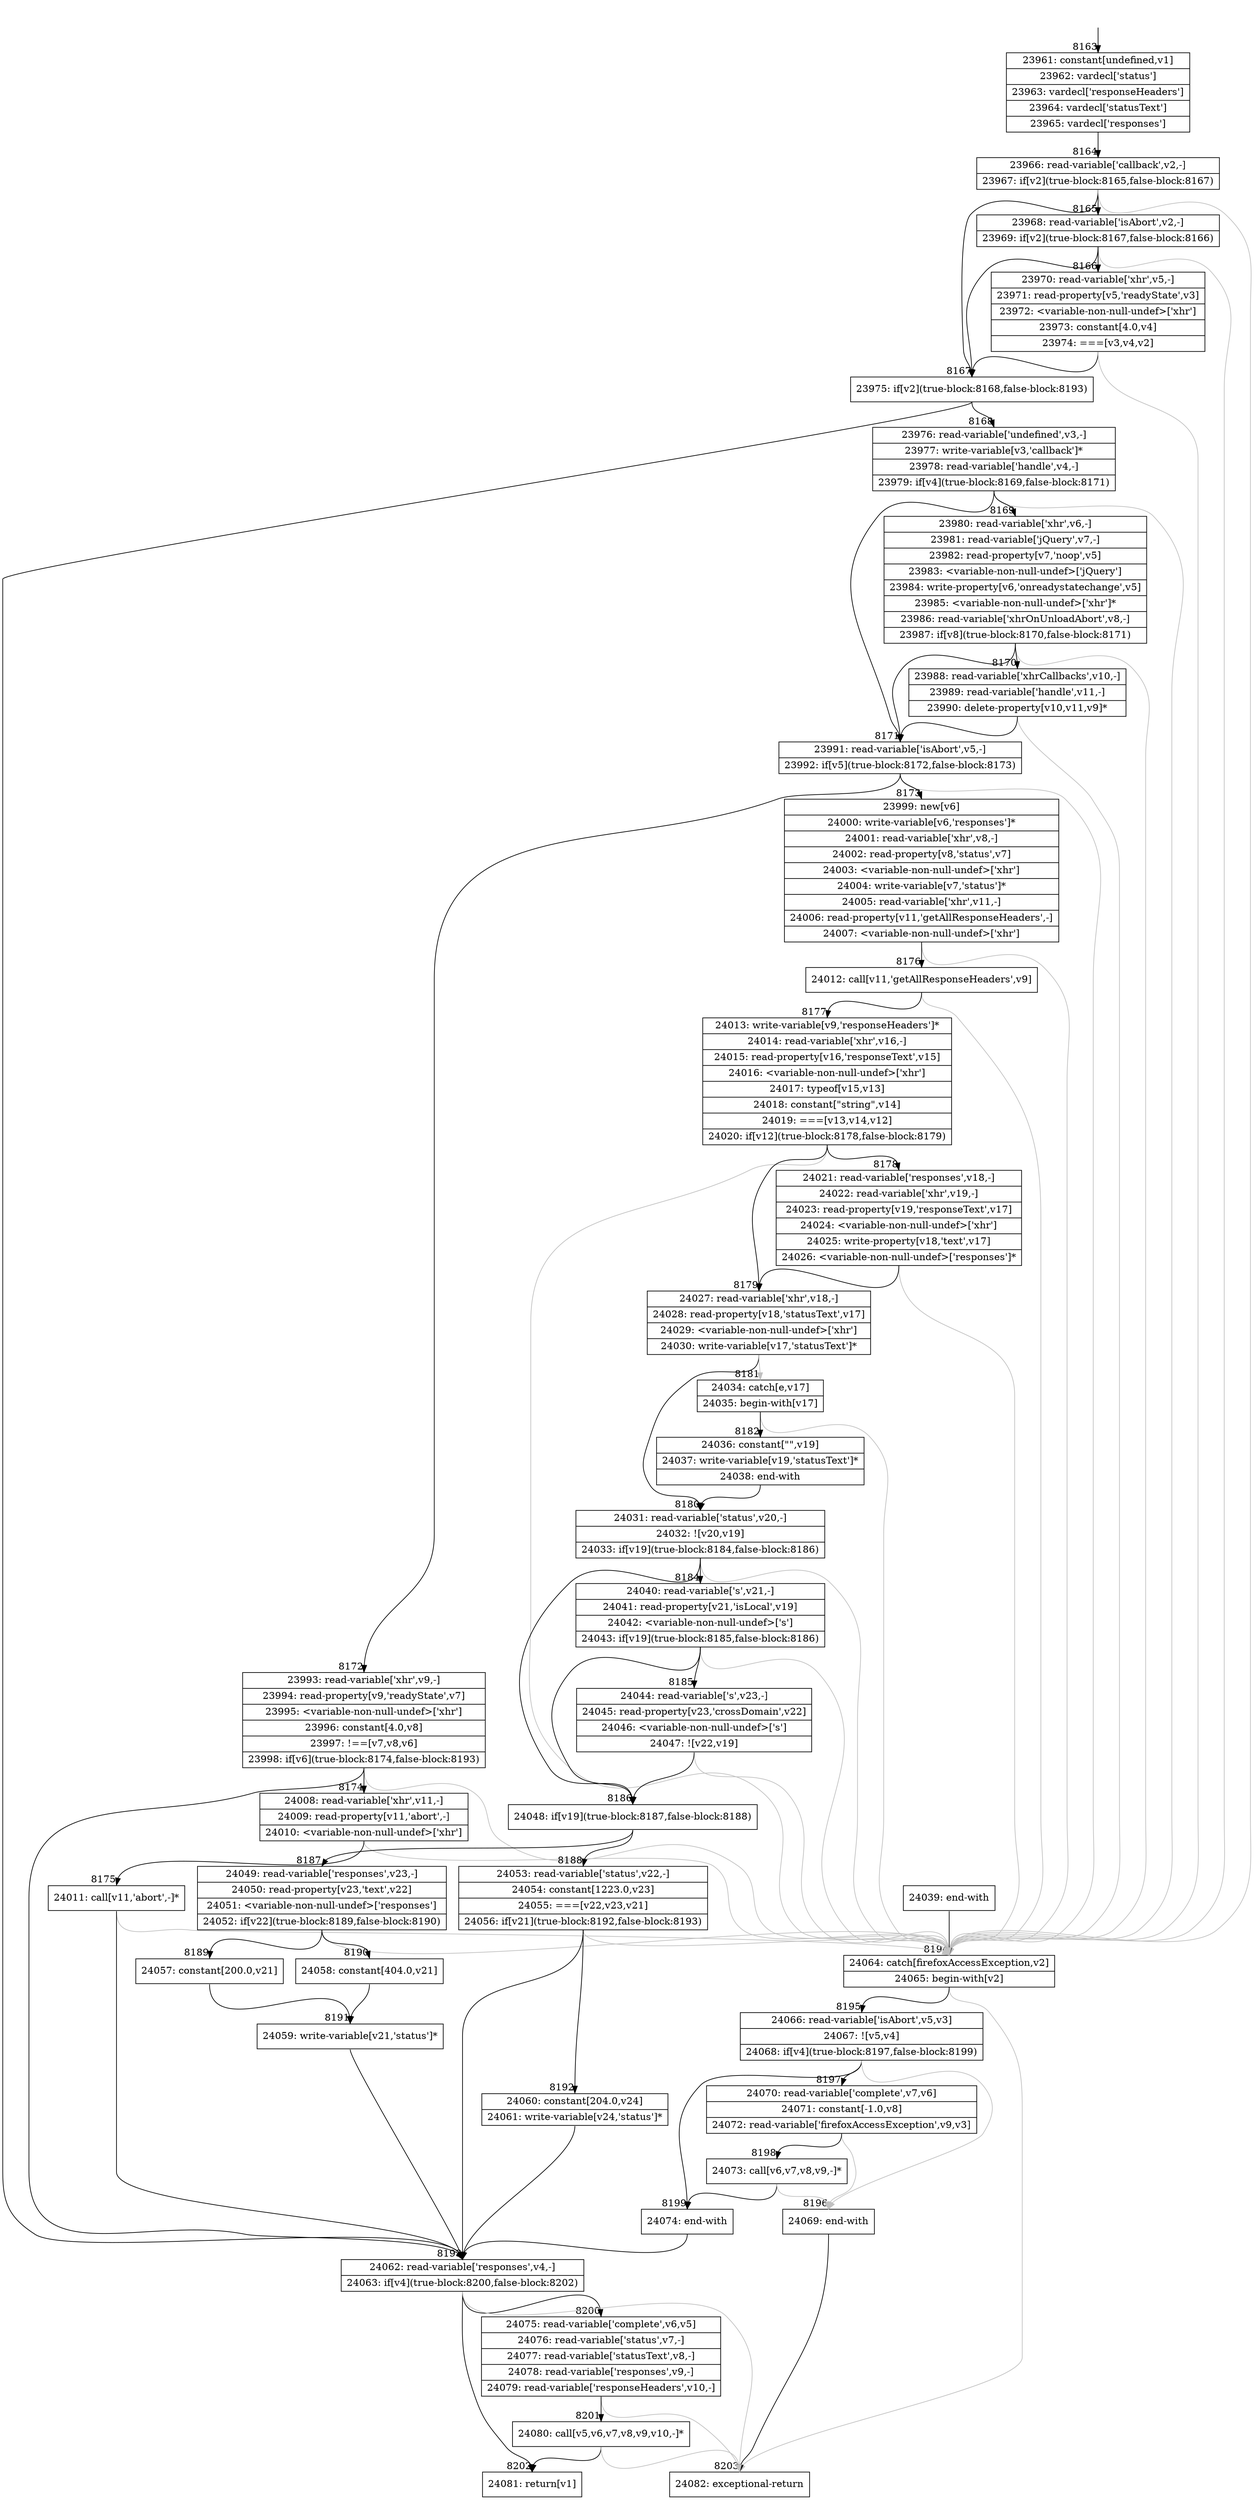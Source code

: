 digraph {
rankdir="TD"
BB_entry511[shape=none,label=""];
BB_entry511 -> BB8163 [tailport=s, headport=n, headlabel="    8163"]
BB8163 [shape=record label="{23961: constant[undefined,v1]|23962: vardecl['status']|23963: vardecl['responseHeaders']|23964: vardecl['statusText']|23965: vardecl['responses']}" ] 
BB8163 -> BB8164 [tailport=s, headport=n, headlabel="      8164"]
BB8164 [shape=record label="{23966: read-variable['callback',v2,-]|23967: if[v2](true-block:8165,false-block:8167)}" ] 
BB8164 -> BB8167 [tailport=s, headport=n, headlabel="      8167"]
BB8164 -> BB8165 [tailport=s, headport=n, headlabel="      8165"]
BB8164 -> BB8194 [tailport=s, headport=n, color=gray, headlabel="      8194"]
BB8165 [shape=record label="{23968: read-variable['isAbort',v2,-]|23969: if[v2](true-block:8167,false-block:8166)}" ] 
BB8165 -> BB8167 [tailport=s, headport=n]
BB8165 -> BB8166 [tailport=s, headport=n, headlabel="      8166"]
BB8165 -> BB8194 [tailport=s, headport=n, color=gray]
BB8166 [shape=record label="{23970: read-variable['xhr',v5,-]|23971: read-property[v5,'readyState',v3]|23972: \<variable-non-null-undef\>['xhr']|23973: constant[4.0,v4]|23974: ===[v3,v4,v2]}" ] 
BB8166 -> BB8167 [tailport=s, headport=n]
BB8166 -> BB8194 [tailport=s, headport=n, color=gray]
BB8167 [shape=record label="{23975: if[v2](true-block:8168,false-block:8193)}" ] 
BB8167 -> BB8168 [tailport=s, headport=n, headlabel="      8168"]
BB8167 -> BB8193 [tailport=s, headport=n, headlabel="      8193"]
BB8168 [shape=record label="{23976: read-variable['undefined',v3,-]|23977: write-variable[v3,'callback']*|23978: read-variable['handle',v4,-]|23979: if[v4](true-block:8169,false-block:8171)}" ] 
BB8168 -> BB8169 [tailport=s, headport=n, headlabel="      8169"]
BB8168 -> BB8171 [tailport=s, headport=n, headlabel="      8171"]
BB8168 -> BB8194 [tailport=s, headport=n, color=gray]
BB8169 [shape=record label="{23980: read-variable['xhr',v6,-]|23981: read-variable['jQuery',v7,-]|23982: read-property[v7,'noop',v5]|23983: \<variable-non-null-undef\>['jQuery']|23984: write-property[v6,'onreadystatechange',v5]|23985: \<variable-non-null-undef\>['xhr']*|23986: read-variable['xhrOnUnloadAbort',v8,-]|23987: if[v8](true-block:8170,false-block:8171)}" ] 
BB8169 -> BB8170 [tailport=s, headport=n, headlabel="      8170"]
BB8169 -> BB8171 [tailport=s, headport=n]
BB8169 -> BB8194 [tailport=s, headport=n, color=gray]
BB8170 [shape=record label="{23988: read-variable['xhrCallbacks',v10,-]|23989: read-variable['handle',v11,-]|23990: delete-property[v10,v11,v9]*}" ] 
BB8170 -> BB8171 [tailport=s, headport=n]
BB8170 -> BB8194 [tailport=s, headport=n, color=gray]
BB8171 [shape=record label="{23991: read-variable['isAbort',v5,-]|23992: if[v5](true-block:8172,false-block:8173)}" ] 
BB8171 -> BB8172 [tailport=s, headport=n, headlabel="      8172"]
BB8171 -> BB8173 [tailport=s, headport=n, headlabel="      8173"]
BB8171 -> BB8194 [tailport=s, headport=n, color=gray]
BB8172 [shape=record label="{23993: read-variable['xhr',v9,-]|23994: read-property[v9,'readyState',v7]|23995: \<variable-non-null-undef\>['xhr']|23996: constant[4.0,v8]|23997: !==[v7,v8,v6]|23998: if[v6](true-block:8174,false-block:8193)}" ] 
BB8172 -> BB8174 [tailport=s, headport=n, headlabel="      8174"]
BB8172 -> BB8193 [tailport=s, headport=n]
BB8172 -> BB8194 [tailport=s, headport=n, color=gray]
BB8173 [shape=record label="{23999: new[v6]|24000: write-variable[v6,'responses']*|24001: read-variable['xhr',v8,-]|24002: read-property[v8,'status',v7]|24003: \<variable-non-null-undef\>['xhr']|24004: write-variable[v7,'status']*|24005: read-variable['xhr',v11,-]|24006: read-property[v11,'getAllResponseHeaders',-]|24007: \<variable-non-null-undef\>['xhr']}" ] 
BB8173 -> BB8176 [tailport=s, headport=n, headlabel="      8176"]
BB8173 -> BB8194 [tailport=s, headport=n, color=gray]
BB8174 [shape=record label="{24008: read-variable['xhr',v11,-]|24009: read-property[v11,'abort',-]|24010: \<variable-non-null-undef\>['xhr']}" ] 
BB8174 -> BB8175 [tailport=s, headport=n, headlabel="      8175"]
BB8174 -> BB8194 [tailport=s, headport=n, color=gray]
BB8175 [shape=record label="{24011: call[v11,'abort',-]*}" ] 
BB8175 -> BB8193 [tailport=s, headport=n]
BB8175 -> BB8194 [tailport=s, headport=n, color=gray]
BB8176 [shape=record label="{24012: call[v11,'getAllResponseHeaders',v9]}" ] 
BB8176 -> BB8177 [tailport=s, headport=n, headlabel="      8177"]
BB8176 -> BB8194 [tailport=s, headport=n, color=gray]
BB8177 [shape=record label="{24013: write-variable[v9,'responseHeaders']*|24014: read-variable['xhr',v16,-]|24015: read-property[v16,'responseText',v15]|24016: \<variable-non-null-undef\>['xhr']|24017: typeof[v15,v13]|24018: constant[\"string\",v14]|24019: ===[v13,v14,v12]|24020: if[v12](true-block:8178,false-block:8179)}" ] 
BB8177 -> BB8178 [tailport=s, headport=n, headlabel="      8178"]
BB8177 -> BB8179 [tailport=s, headport=n, headlabel="      8179"]
BB8177 -> BB8194 [tailport=s, headport=n, color=gray]
BB8178 [shape=record label="{24021: read-variable['responses',v18,-]|24022: read-variable['xhr',v19,-]|24023: read-property[v19,'responseText',v17]|24024: \<variable-non-null-undef\>['xhr']|24025: write-property[v18,'text',v17]|24026: \<variable-non-null-undef\>['responses']*}" ] 
BB8178 -> BB8179 [tailport=s, headport=n]
BB8178 -> BB8194 [tailport=s, headport=n, color=gray]
BB8179 [shape=record label="{24027: read-variable['xhr',v18,-]|24028: read-property[v18,'statusText',v17]|24029: \<variable-non-null-undef\>['xhr']|24030: write-variable[v17,'statusText']*}" ] 
BB8179 -> BB8180 [tailport=s, headport=n, headlabel="      8180"]
BB8179 -> BB8181 [tailport=s, headport=n, color=gray, headlabel="      8181"]
BB8180 [shape=record label="{24031: read-variable['status',v20,-]|24032: ![v20,v19]|24033: if[v19](true-block:8184,false-block:8186)}" ] 
BB8180 -> BB8186 [tailport=s, headport=n, headlabel="      8186"]
BB8180 -> BB8184 [tailport=s, headport=n, headlabel="      8184"]
BB8180 -> BB8194 [tailport=s, headport=n, color=gray]
BB8181 [shape=record label="{24034: catch[e,v17]|24035: begin-with[v17]}" ] 
BB8181 -> BB8182 [tailport=s, headport=n, headlabel="      8182"]
BB8181 -> BB8194 [tailport=s, headport=n, color=gray]
BB8182 [shape=record label="{24036: constant[\"\",v19]|24037: write-variable[v19,'statusText']*|24038: end-with}" ] 
BB8182 -> BB8180 [tailport=s, headport=n]
BB8183 [shape=record label="{24039: end-with}" ] 
BB8183 -> BB8194 [tailport=s, headport=n]
BB8184 [shape=record label="{24040: read-variable['s',v21,-]|24041: read-property[v21,'isLocal',v19]|24042: \<variable-non-null-undef\>['s']|24043: if[v19](true-block:8185,false-block:8186)}" ] 
BB8184 -> BB8186 [tailport=s, headport=n]
BB8184 -> BB8185 [tailport=s, headport=n, headlabel="      8185"]
BB8184 -> BB8194 [tailport=s, headport=n, color=gray]
BB8185 [shape=record label="{24044: read-variable['s',v23,-]|24045: read-property[v23,'crossDomain',v22]|24046: \<variable-non-null-undef\>['s']|24047: ![v22,v19]}" ] 
BB8185 -> BB8186 [tailport=s, headport=n]
BB8185 -> BB8194 [tailport=s, headport=n, color=gray]
BB8186 [shape=record label="{24048: if[v19](true-block:8187,false-block:8188)}" ] 
BB8186 -> BB8187 [tailport=s, headport=n, headlabel="      8187"]
BB8186 -> BB8188 [tailport=s, headport=n, headlabel="      8188"]
BB8187 [shape=record label="{24049: read-variable['responses',v23,-]|24050: read-property[v23,'text',v22]|24051: \<variable-non-null-undef\>['responses']|24052: if[v22](true-block:8189,false-block:8190)}" ] 
BB8187 -> BB8189 [tailport=s, headport=n, headlabel="      8189"]
BB8187 -> BB8190 [tailport=s, headport=n, headlabel="      8190"]
BB8187 -> BB8194 [tailport=s, headport=n, color=gray]
BB8188 [shape=record label="{24053: read-variable['status',v22,-]|24054: constant[1223.0,v23]|24055: ===[v22,v23,v21]|24056: if[v21](true-block:8192,false-block:8193)}" ] 
BB8188 -> BB8192 [tailport=s, headport=n, headlabel="      8192"]
BB8188 -> BB8193 [tailport=s, headport=n]
BB8188 -> BB8194 [tailport=s, headport=n, color=gray]
BB8189 [shape=record label="{24057: constant[200.0,v21]}" ] 
BB8189 -> BB8191 [tailport=s, headport=n, headlabel="      8191"]
BB8190 [shape=record label="{24058: constant[404.0,v21]}" ] 
BB8190 -> BB8191 [tailport=s, headport=n]
BB8191 [shape=record label="{24059: write-variable[v21,'status']*}" ] 
BB8191 -> BB8193 [tailport=s, headport=n]
BB8192 [shape=record label="{24060: constant[204.0,v24]|24061: write-variable[v24,'status']*}" ] 
BB8192 -> BB8193 [tailport=s, headport=n]
BB8193 [shape=record label="{24062: read-variable['responses',v4,-]|24063: if[v4](true-block:8200,false-block:8202)}" ] 
BB8193 -> BB8200 [tailport=s, headport=n, headlabel="      8200"]
BB8193 -> BB8202 [tailport=s, headport=n, headlabel="      8202"]
BB8193 -> BB8203 [tailport=s, headport=n, color=gray, headlabel="      8203"]
BB8194 [shape=record label="{24064: catch[firefoxAccessException,v2]|24065: begin-with[v2]}" ] 
BB8194 -> BB8195 [tailport=s, headport=n, headlabel="      8195"]
BB8194 -> BB8203 [tailport=s, headport=n, color=gray]
BB8195 [shape=record label="{24066: read-variable['isAbort',v5,v3]|24067: ![v5,v4]|24068: if[v4](true-block:8197,false-block:8199)}" ] 
BB8195 -> BB8197 [tailport=s, headport=n, headlabel="      8197"]
BB8195 -> BB8199 [tailport=s, headport=n, headlabel="      8199"]
BB8195 -> BB8196 [tailport=s, headport=n, color=gray, headlabel="      8196"]
BB8196 [shape=record label="{24069: end-with}" ] 
BB8196 -> BB8203 [tailport=s, headport=n]
BB8197 [shape=record label="{24070: read-variable['complete',v7,v6]|24071: constant[-1.0,v8]|24072: read-variable['firefoxAccessException',v9,v3]}" ] 
BB8197 -> BB8198 [tailport=s, headport=n, headlabel="      8198"]
BB8197 -> BB8196 [tailport=s, headport=n, color=gray]
BB8198 [shape=record label="{24073: call[v6,v7,v8,v9,-]*}" ] 
BB8198 -> BB8199 [tailport=s, headport=n]
BB8198 -> BB8196 [tailport=s, headport=n, color=gray]
BB8199 [shape=record label="{24074: end-with}" ] 
BB8199 -> BB8193 [tailport=s, headport=n]
BB8200 [shape=record label="{24075: read-variable['complete',v6,v5]|24076: read-variable['status',v7,-]|24077: read-variable['statusText',v8,-]|24078: read-variable['responses',v9,-]|24079: read-variable['responseHeaders',v10,-]}" ] 
BB8200 -> BB8201 [tailport=s, headport=n, headlabel="      8201"]
BB8200 -> BB8203 [tailport=s, headport=n, color=gray]
BB8201 [shape=record label="{24080: call[v5,v6,v7,v8,v9,v10,-]*}" ] 
BB8201 -> BB8202 [tailport=s, headport=n]
BB8201 -> BB8203 [tailport=s, headport=n, color=gray]
BB8202 [shape=record label="{24081: return[v1]}" ] 
BB8203 [shape=record label="{24082: exceptional-return}" ] 
}
